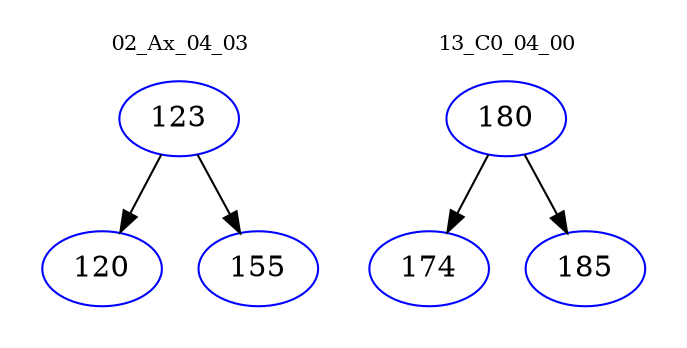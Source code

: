 digraph{
subgraph cluster_0 {
color = white
label = "02_Ax_04_03";
fontsize=10;
T0_123 [label="123", color="blue"]
T0_123 -> T0_120 [color="black"]
T0_120 [label="120", color="blue"]
T0_123 -> T0_155 [color="black"]
T0_155 [label="155", color="blue"]
}
subgraph cluster_1 {
color = white
label = "13_C0_04_00";
fontsize=10;
T1_180 [label="180", color="blue"]
T1_180 -> T1_174 [color="black"]
T1_174 [label="174", color="blue"]
T1_180 -> T1_185 [color="black"]
T1_185 [label="185", color="blue"]
}
}
